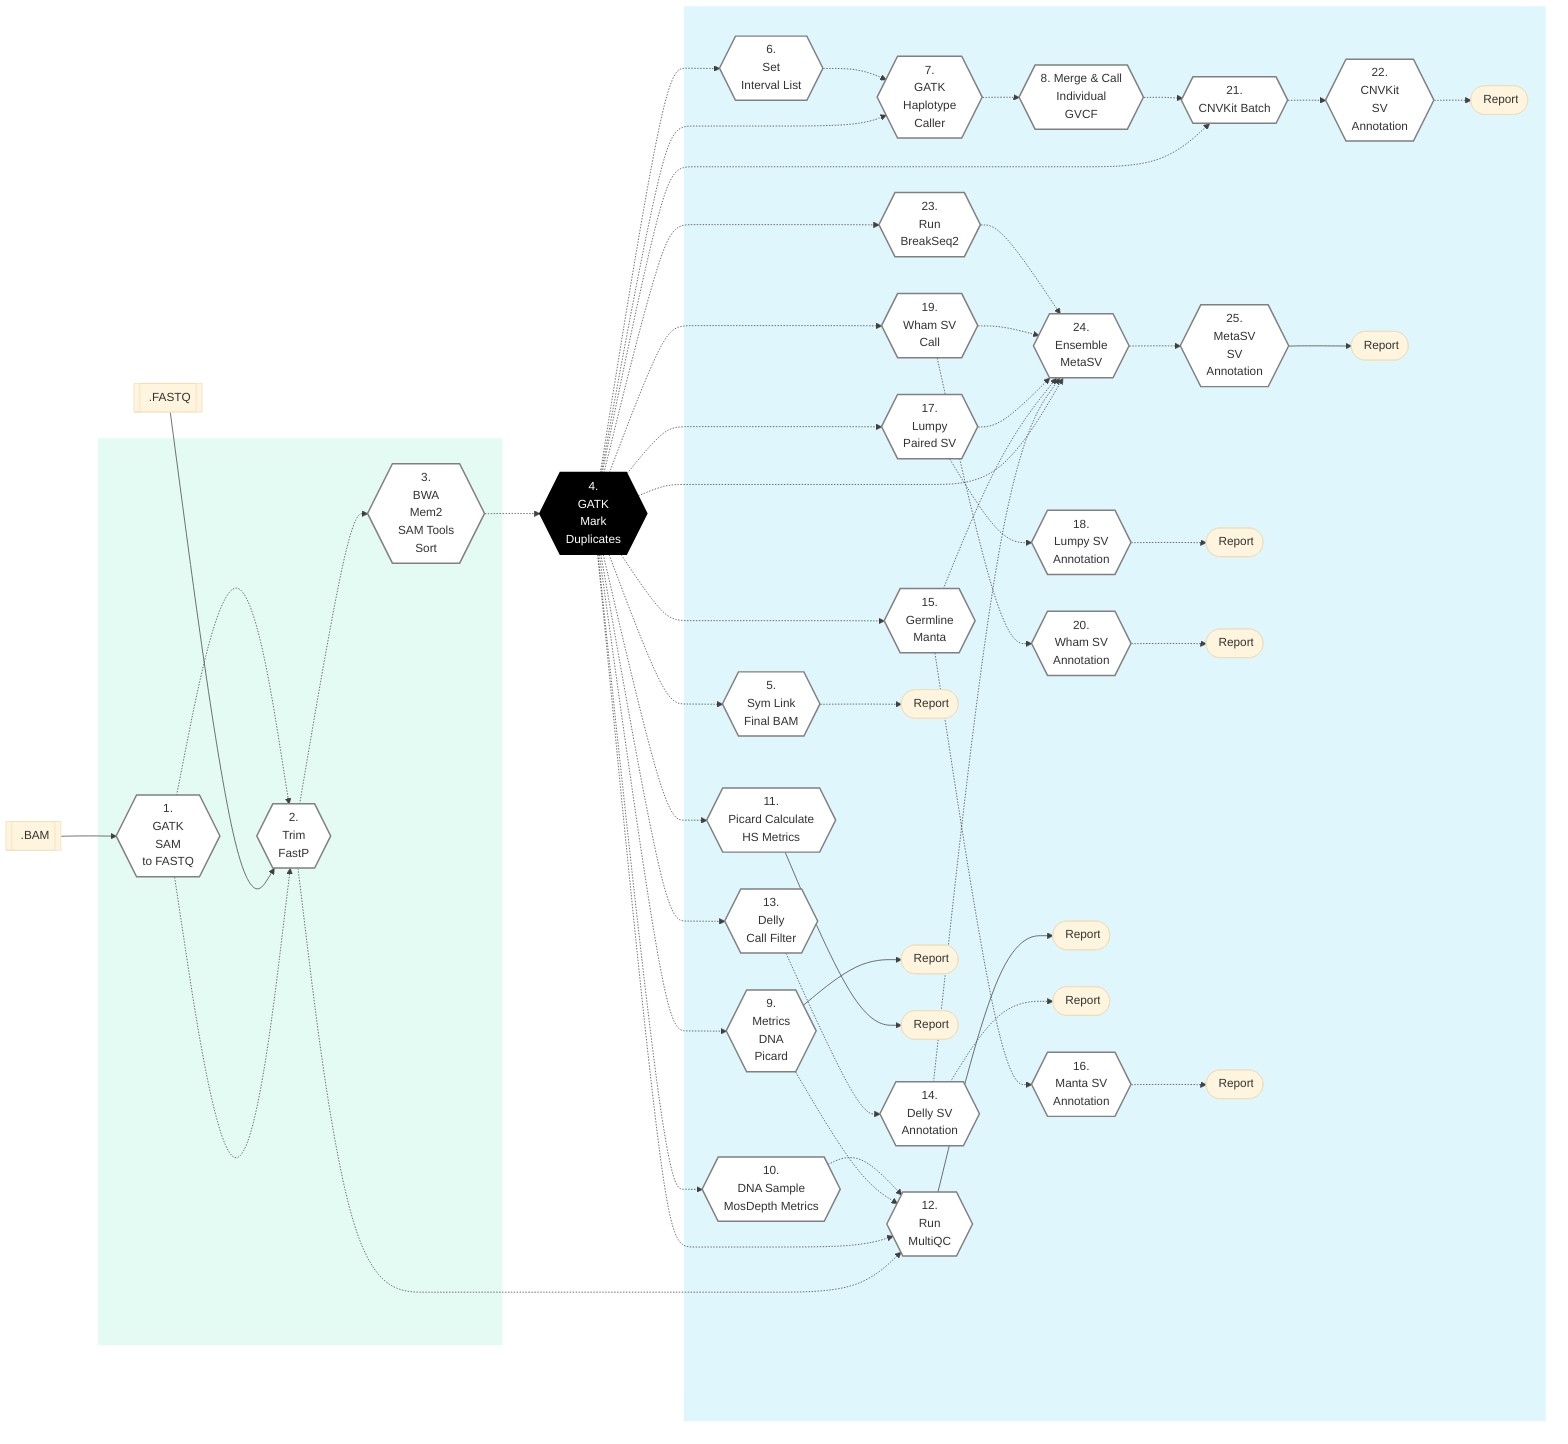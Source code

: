 %%{init: {'theme': 'base', 'themeVariables': { 'lineColor': '#404040'}}}%%

        %% GenPipes Schema for dnaseq.py
        %% Ref: https://bitbucket.org/mugqic/genpipes/src/master/pipelines/dnaseq/
        %% Author Shaloo Shalini <shalz@hotmail.com>
        %% -t germline_sv

        graph LR
        Node1{{ 1. <br/> GATK<br/>SAM<br/>to FASTQ }}:::nodefill
        Node2{{ 2. <br/> Trim<br/>FastP }}:::nodefill
        Node3{{ 3. <br/> BWA<br/>Mem2<br/>SAM Tools<br/>Sort }}:::nodefill
        Node4{{ 4. <br/> GATK<br/>Mark<br/>Duplicates }}:::nodefillblack
        Node5{{5. <br/> Sym Link<br/>Final BAM  }}:::nodefill
        Node6{{ 6. <br/> Set<br/>Interval List }}:::nodefill
        Node7{{ 7. <br/> GATK<br/>Haplotype<br/>Caller  }}:::nodefill
        Node8{{ 8. Merge & Call<br/> Individual<br/>GVCF }}:::nodefill
        Node9{{ 9. <br/> Metrics<br/>DNA<br/>Picard }}:::nodefill
        Node10{{ 10. <br/> DNA Sample <br/> MosDepth Metrics }}:::nodefill
        Node11{{ 11. <br/> Picard Calculate<br/>HS Metrics }}:::nodefill
        Node12{{ 12. <br/> Run<br/>MultiQC }}:::nodefill
        Node13{{ 13. <br/> Delly<br/>Call Filter }}:::nodefill
        Node14{{ 14. <br/> Delly SV<br/>Annotation }}:::nodefill
        Node15{{ 15. <br/> Germline<br/>Manta }}:::nodefill
        Node16{{ 16. <br/> Manta SV <br/> Annotation }}:::nodefill
        Node17{{ 17. <br/> Lumpy<br/>Paired SV }}:::nodefill
        Node18{{ 18. <br/> Lumpy SV<br/> Annotation  }}:::nodefill
        Node19{{ 19. <br/> Wham SV <br/> Call }}:::nodefill
        Node20{{ 20. <br/> Wham SV<br/>Annotation }}:::nodefill
        Node21{{ 21. <br/> CNVKit Batch }}:::nodefill
        Node22{{ 22. <br/>CNVKit<br/>SV<br/>Annotation }}:::nodefill
        Node23{{ 23. <br/> Run<br/>BreakSeq2 }}:::nodefill
        Node24{{ 24. <br/> Ensemble<br/>MetaSV }}:::nodefill
        Node25{{ 25. <br/> MetaSV <br/>SV <br/>Annotation  }}:::nodefill

        Input1[[fa:fa-file-archive-o .BAM]]
        Input2[[fa:fa-file-archive-o .FASTQ]]

        FinalBAMOP([fa:fa-sticky-note-o Report ])
        MultiQCOP([fa:fa-sticky-note-o Report ])
        MetricsOP([fa:fa-sticky-note-o Report ])
        MetaSVOP([fa:fa-sticky-note-o Report ])
        DellyOP([fa:fa-sticky-note-o Report ])
        LumpyOP([fa:fa-sticky-note-o Report ])
        WhamOP([fa:fa-sticky-note-o Report ])
        MantaOP([fa:fa-sticky-note-o Report ])
        CNVKitOP([fa:fa-sticky-note-o Report ])
        HSMetricsOP([fa:fa-sticky-note-o Report ])

        Input1 --> Node1 -.-> Node2
        Input2 --> Node2
  
        Node1 -.-> Node2 -.-> Node3 -.-> Node4 
        Node4 -.-> Node5 & Node6 & Node9 & Node10 & Node11 & Node13 & Node15 & Node17 & Node19 & Node21 & Node23 
        Node4 & Node6 -.-> Node7
        Node7 -.-> Node8 -.-> Node21
        Node2 & Node4 & Node9 & Node10 -.-> Node12
        Node13 -.-> Node14
        Node15 -.-> Node16
        Node17 -.-> Node18
        Node19 -.-> Node20
        Node21 -.-> Node22
        Node4 & Node14 & Node15 & Node17 & Node19 & Node23-.-> Node24
        Node24 -.-> Node25

        Node5 -.-> FinalBAMOP
        Node9 --> MetricsOP
        Node11 --> HSMetricsOP
        Node12 --> MultiQCOP
        Node25 --> MetaSVOP
        Node14 -.-> DellyOP
        Node16 -.-> MantaOP
        Node18 -.-> LumpyOP
        Node20 -.-> WhamOP
        Node22 -.-> CNVKitOP

        subgraph readSetSteps[" "]
          Node1
          Node2
          Node3
        end
        subgraph sampleSetSteps[" "]
          Node5
          Node6
          Node7
          Node8
          Node9
          Node10
          Node11
          Node12
          Node13
          Node14
          Node15
          Node16
          Node17
          Node18
          Node19
          Node20
          Node21
          Node22
          Node23
          Node24
          Node25

          MetaSVOP
          FinalBAMOP
          MetricsOP
          HSMetricsOP
          MultiQCOP
          DellyOP
          MantaOP
          CNVKitOP
          WhamOP
          LumpyOP
        end

        classDef greenRect fill:#E4FBF4,stroke:white
        class readSetSteps greenRect
        classDef blueRect fill:#DEF6FC,stroke:white
        class sampleSetSteps blueRect
        classDef nodefill fill:#ffffff,stroke:gray,stroke-width:2px
        classDef nodefillblack fill:black,stroke:black,color:white,stroke-width:2px